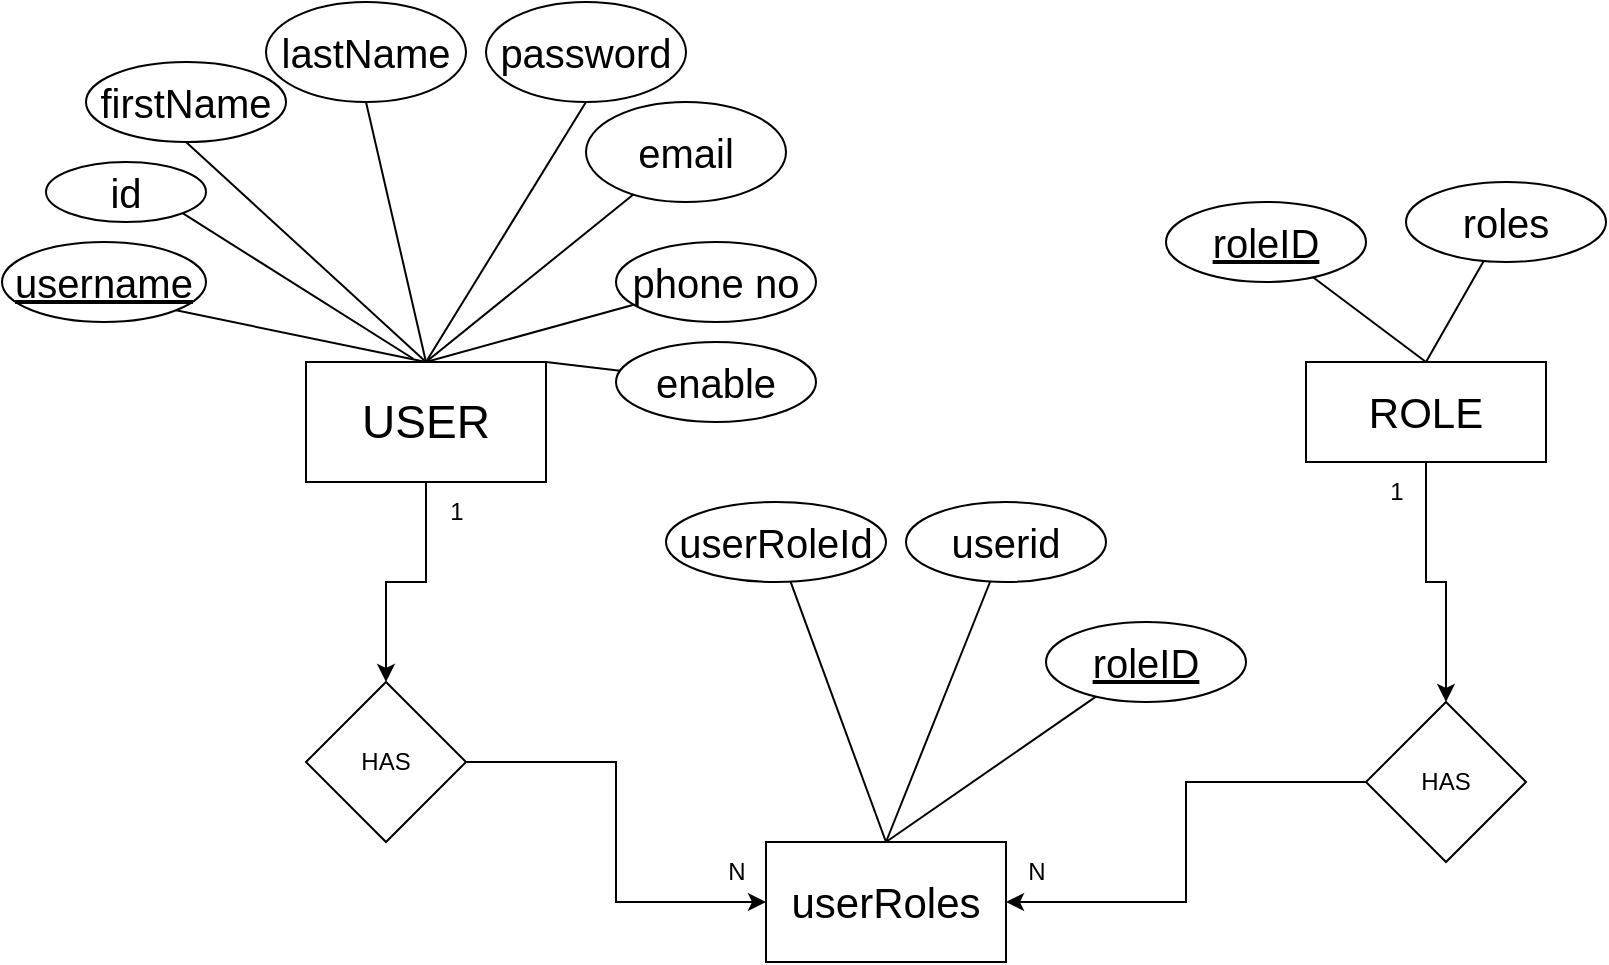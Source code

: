 <mxfile version="22.1.11" type="device">
  <diagram name="Page-1" id="jJFzMC4zHu6kHTRllQfJ">
    <mxGraphModel dx="1042" dy="569" grid="1" gridSize="10" guides="1" tooltips="1" connect="1" arrows="1" fold="1" page="1" pageScale="1" pageWidth="850" pageHeight="1100" background="#FFFFFF" math="0" shadow="0">
      <root>
        <mxCell id="0" />
        <mxCell id="1" parent="0" />
        <mxCell id="njCDBM8VA2MCAohA0fPo-33" style="edgeStyle=orthogonalEdgeStyle;rounded=0;orthogonalLoop=1;jettySize=auto;html=1;exitX=0.5;exitY=1;exitDx=0;exitDy=0;" edge="1" parent="1" source="njCDBM8VA2MCAohA0fPo-1" target="njCDBM8VA2MCAohA0fPo-32">
          <mxGeometry relative="1" as="geometry" />
        </mxCell>
        <mxCell id="njCDBM8VA2MCAohA0fPo-1" value="&lt;font style=&quot;font-size: 23px;&quot;&gt;USER&lt;/font&gt;" style="rounded=0;whiteSpace=wrap;html=1;" vertex="1" parent="1">
          <mxGeometry x="170" y="210" width="120" height="60" as="geometry" />
        </mxCell>
        <mxCell id="njCDBM8VA2MCAohA0fPo-2" value="&lt;font style=&quot;font-size: 20px;&quot;&gt;id&lt;/font&gt;" style="ellipse;whiteSpace=wrap;html=1;" vertex="1" parent="1">
          <mxGeometry x="40" y="110" width="80" height="30" as="geometry" />
        </mxCell>
        <mxCell id="njCDBM8VA2MCAohA0fPo-3" value="" style="endArrow=none;html=1;rounded=0;exitX=1;exitY=1;exitDx=0;exitDy=0;entryX=0.447;entryY=-0.027;entryDx=0;entryDy=0;entryPerimeter=0;" edge="1" parent="1" source="njCDBM8VA2MCAohA0fPo-2" target="njCDBM8VA2MCAohA0fPo-1">
          <mxGeometry width="50" height="50" relative="1" as="geometry">
            <mxPoint x="400" y="310" as="sourcePoint" />
            <mxPoint x="450" y="260" as="targetPoint" />
          </mxGeometry>
        </mxCell>
        <mxCell id="njCDBM8VA2MCAohA0fPo-4" value="" style="endArrow=none;html=1;rounded=0;exitX=0.5;exitY=1;exitDx=0;exitDy=0;entryX=0.5;entryY=0;entryDx=0;entryDy=0;" edge="1" source="njCDBM8VA2MCAohA0fPo-5" parent="1" target="njCDBM8VA2MCAohA0fPo-1">
          <mxGeometry width="50" height="50" relative="1" as="geometry">
            <mxPoint x="530" y="260" as="sourcePoint" />
            <mxPoint x="354" y="158" as="targetPoint" />
          </mxGeometry>
        </mxCell>
        <mxCell id="njCDBM8VA2MCAohA0fPo-5" value="&lt;font style=&quot;font-size: 20px;&quot;&gt;firstName&lt;/font&gt;" style="ellipse;whiteSpace=wrap;html=1;" vertex="1" parent="1">
          <mxGeometry x="60" y="60" width="100" height="40" as="geometry" />
        </mxCell>
        <mxCell id="njCDBM8VA2MCAohA0fPo-7" value="&lt;font style=&quot;font-size: 20px;&quot;&gt;lastName&lt;/font&gt;" style="ellipse;whiteSpace=wrap;html=1;" vertex="1" parent="1">
          <mxGeometry x="150" y="30" width="100" height="50" as="geometry" />
        </mxCell>
        <mxCell id="njCDBM8VA2MCAohA0fPo-8" value="" style="endArrow=none;html=1;rounded=0;exitX=0.5;exitY=1;exitDx=0;exitDy=0;" edge="1" source="njCDBM8VA2MCAohA0fPo-7" parent="1">
          <mxGeometry width="50" height="50" relative="1" as="geometry">
            <mxPoint x="640" y="250" as="sourcePoint" />
            <mxPoint x="230" y="210" as="targetPoint" />
          </mxGeometry>
        </mxCell>
        <mxCell id="njCDBM8VA2MCAohA0fPo-10" value="&lt;font style=&quot;font-size: 20px;&quot;&gt;password&lt;/font&gt;" style="ellipse;whiteSpace=wrap;html=1;" vertex="1" parent="1">
          <mxGeometry x="260" y="30" width="100" height="50" as="geometry" />
        </mxCell>
        <mxCell id="njCDBM8VA2MCAohA0fPo-11" value="" style="endArrow=none;html=1;rounded=0;exitX=0.5;exitY=1;exitDx=0;exitDy=0;entryX=0.5;entryY=0;entryDx=0;entryDy=0;" edge="1" source="njCDBM8VA2MCAohA0fPo-10" parent="1" target="njCDBM8VA2MCAohA0fPo-1">
          <mxGeometry width="50" height="50" relative="1" as="geometry">
            <mxPoint x="750" y="250" as="sourcePoint" />
            <mxPoint x="340" y="210" as="targetPoint" />
          </mxGeometry>
        </mxCell>
        <mxCell id="njCDBM8VA2MCAohA0fPo-12" value="&lt;font style=&quot;font-size: 20px;&quot;&gt;email&lt;/font&gt;" style="ellipse;whiteSpace=wrap;html=1;" vertex="1" parent="1">
          <mxGeometry x="310" y="80" width="100" height="50" as="geometry" />
        </mxCell>
        <mxCell id="njCDBM8VA2MCAohA0fPo-13" value="" style="endArrow=none;html=1;rounded=0;entryX=0.5;entryY=0;entryDx=0;entryDy=0;" edge="1" source="njCDBM8VA2MCAohA0fPo-12" parent="1" target="njCDBM8VA2MCAohA0fPo-1">
          <mxGeometry width="50" height="50" relative="1" as="geometry">
            <mxPoint x="800" y="300" as="sourcePoint" />
            <mxPoint x="280" y="260" as="targetPoint" />
          </mxGeometry>
        </mxCell>
        <mxCell id="njCDBM8VA2MCAohA0fPo-14" value="&lt;font style=&quot;font-size: 20px;&quot;&gt;phone no&lt;/font&gt;" style="ellipse;whiteSpace=wrap;html=1;" vertex="1" parent="1">
          <mxGeometry x="325" y="150" width="100" height="40" as="geometry" />
        </mxCell>
        <mxCell id="njCDBM8VA2MCAohA0fPo-15" value="" style="endArrow=none;html=1;rounded=0;" edge="1" source="njCDBM8VA2MCAohA0fPo-14" parent="1">
          <mxGeometry width="50" height="50" relative="1" as="geometry">
            <mxPoint x="815" y="370" as="sourcePoint" />
            <mxPoint x="230" y="210" as="targetPoint" />
          </mxGeometry>
        </mxCell>
        <mxCell id="njCDBM8VA2MCAohA0fPo-16" value="&lt;font style=&quot;font-size: 20px;&quot;&gt;&lt;u&gt;username&lt;/u&gt;&lt;/font&gt;" style="ellipse;whiteSpace=wrap;html=1;" vertex="1" parent="1">
          <mxGeometry x="18" y="150" width="102" height="40" as="geometry" />
        </mxCell>
        <mxCell id="njCDBM8VA2MCAohA0fPo-17" value="" style="endArrow=none;html=1;rounded=0;exitX=1;exitY=1;exitDx=0;exitDy=0;" edge="1" parent="1" source="njCDBM8VA2MCAohA0fPo-16">
          <mxGeometry width="50" height="50" relative="1" as="geometry">
            <mxPoint x="378" y="350" as="sourcePoint" />
            <mxPoint x="230" y="210" as="targetPoint" />
          </mxGeometry>
        </mxCell>
        <mxCell id="njCDBM8VA2MCAohA0fPo-18" value="&lt;font style=&quot;font-size: 20px;&quot;&gt;enable&lt;/font&gt;" style="ellipse;whiteSpace=wrap;html=1;" vertex="1" parent="1">
          <mxGeometry x="325" y="200" width="100" height="40" as="geometry" />
        </mxCell>
        <mxCell id="njCDBM8VA2MCAohA0fPo-19" value="" style="endArrow=none;html=1;rounded=0;entryX=1;entryY=0;entryDx=0;entryDy=0;" edge="1" source="njCDBM8VA2MCAohA0fPo-18" parent="1" target="njCDBM8VA2MCAohA0fPo-1">
          <mxGeometry width="50" height="50" relative="1" as="geometry">
            <mxPoint x="855" y="420" as="sourcePoint" />
            <mxPoint x="270" y="260" as="targetPoint" />
          </mxGeometry>
        </mxCell>
        <mxCell id="njCDBM8VA2MCAohA0fPo-36" style="edgeStyle=orthogonalEdgeStyle;rounded=0;orthogonalLoop=1;jettySize=auto;html=1;exitX=0.5;exitY=1;exitDx=0;exitDy=0;" edge="1" parent="1" source="njCDBM8VA2MCAohA0fPo-20" target="njCDBM8VA2MCAohA0fPo-35">
          <mxGeometry relative="1" as="geometry" />
        </mxCell>
        <mxCell id="njCDBM8VA2MCAohA0fPo-20" value="&lt;font style=&quot;font-size: 21px;&quot;&gt;ROLE&lt;/font&gt;" style="rounded=0;whiteSpace=wrap;html=1;" vertex="1" parent="1">
          <mxGeometry x="670" y="210" width="120" height="50" as="geometry" />
        </mxCell>
        <mxCell id="njCDBM8VA2MCAohA0fPo-21" value="&lt;font style=&quot;font-size: 20px;&quot;&gt;&lt;u&gt;roleID&lt;/u&gt;&lt;/font&gt;" style="ellipse;whiteSpace=wrap;html=1;" vertex="1" parent="1">
          <mxGeometry x="600" y="130" width="100" height="40" as="geometry" />
        </mxCell>
        <mxCell id="njCDBM8VA2MCAohA0fPo-22" value="" style="endArrow=none;html=1;rounded=0;entryX=0.5;entryY=0;entryDx=0;entryDy=0;" edge="1" source="njCDBM8VA2MCAohA0fPo-21" parent="1" target="njCDBM8VA2MCAohA0fPo-20">
          <mxGeometry width="50" height="50" relative="1" as="geometry">
            <mxPoint x="1225" y="325" as="sourcePoint" />
            <mxPoint x="660" y="115" as="targetPoint" />
          </mxGeometry>
        </mxCell>
        <mxCell id="njCDBM8VA2MCAohA0fPo-23" value="&lt;font style=&quot;font-size: 20px;&quot;&gt;roles&lt;/font&gt;" style="ellipse;whiteSpace=wrap;html=1;" vertex="1" parent="1">
          <mxGeometry x="720" y="120" width="100" height="40" as="geometry" />
        </mxCell>
        <mxCell id="njCDBM8VA2MCAohA0fPo-24" value="" style="endArrow=none;html=1;rounded=0;entryX=0.5;entryY=0;entryDx=0;entryDy=0;" edge="1" source="njCDBM8VA2MCAohA0fPo-23" parent="1" target="njCDBM8VA2MCAohA0fPo-20">
          <mxGeometry width="50" height="50" relative="1" as="geometry">
            <mxPoint x="1345" y="315" as="sourcePoint" />
            <mxPoint x="840" y="240" as="targetPoint" />
          </mxGeometry>
        </mxCell>
        <mxCell id="njCDBM8VA2MCAohA0fPo-25" value="&lt;span style=&quot;font-size: 21px;&quot;&gt;userRoles&lt;/span&gt;" style="rounded=0;whiteSpace=wrap;html=1;" vertex="1" parent="1">
          <mxGeometry x="400" y="450" width="120" height="60" as="geometry" />
        </mxCell>
        <mxCell id="njCDBM8VA2MCAohA0fPo-26" value="" style="endArrow=none;html=1;rounded=0;entryX=0.5;entryY=0;entryDx=0;entryDy=0;" edge="1" source="njCDBM8VA2MCAohA0fPo-29" target="njCDBM8VA2MCAohA0fPo-25" parent="1">
          <mxGeometry width="50" height="50" relative="1" as="geometry">
            <mxPoint x="965" y="525" as="sourcePoint" />
            <mxPoint x="400" y="315" as="targetPoint" />
          </mxGeometry>
        </mxCell>
        <mxCell id="njCDBM8VA2MCAohA0fPo-27" value="&lt;font style=&quot;font-size: 20px;&quot;&gt;userid&lt;/font&gt;" style="ellipse;whiteSpace=wrap;html=1;" vertex="1" parent="1">
          <mxGeometry x="470" y="280" width="100" height="40" as="geometry" />
        </mxCell>
        <mxCell id="njCDBM8VA2MCAohA0fPo-28" value="" style="endArrow=none;html=1;rounded=0;entryX=0.5;entryY=0;entryDx=0;entryDy=0;" edge="1" source="njCDBM8VA2MCAohA0fPo-27" target="njCDBM8VA2MCAohA0fPo-25" parent="1">
          <mxGeometry width="50" height="50" relative="1" as="geometry">
            <mxPoint x="1085" y="515" as="sourcePoint" />
            <mxPoint x="580" y="440" as="targetPoint" />
          </mxGeometry>
        </mxCell>
        <mxCell id="njCDBM8VA2MCAohA0fPo-29" value="&lt;font style=&quot;font-size: 20px;&quot;&gt;&lt;u&gt;roleID&lt;/u&gt;&lt;/font&gt;" style="ellipse;whiteSpace=wrap;html=1;" vertex="1" parent="1">
          <mxGeometry x="540" y="340" width="100" height="40" as="geometry" />
        </mxCell>
        <mxCell id="njCDBM8VA2MCAohA0fPo-30" value="&lt;font style=&quot;font-size: 20px;&quot;&gt;userRoleId&lt;/font&gt;" style="ellipse;whiteSpace=wrap;html=1;" vertex="1" parent="1">
          <mxGeometry x="350" y="280" width="110" height="40" as="geometry" />
        </mxCell>
        <mxCell id="njCDBM8VA2MCAohA0fPo-31" value="" style="endArrow=none;html=1;rounded=0;entryX=0.5;entryY=0;entryDx=0;entryDy=0;" edge="1" source="njCDBM8VA2MCAohA0fPo-30" parent="1" target="njCDBM8VA2MCAohA0fPo-25">
          <mxGeometry width="50" height="50" relative="1" as="geometry">
            <mxPoint x="975" y="515" as="sourcePoint" />
            <mxPoint x="350" y="450" as="targetPoint" />
          </mxGeometry>
        </mxCell>
        <mxCell id="njCDBM8VA2MCAohA0fPo-34" style="edgeStyle=orthogonalEdgeStyle;rounded=0;orthogonalLoop=1;jettySize=auto;html=1;exitX=1;exitY=0.5;exitDx=0;exitDy=0;entryX=0;entryY=0.5;entryDx=0;entryDy=0;" edge="1" parent="1" source="njCDBM8VA2MCAohA0fPo-32" target="njCDBM8VA2MCAohA0fPo-25">
          <mxGeometry relative="1" as="geometry" />
        </mxCell>
        <mxCell id="njCDBM8VA2MCAohA0fPo-32" value="HAS" style="rhombus;whiteSpace=wrap;html=1;" vertex="1" parent="1">
          <mxGeometry x="170" y="370" width="80" height="80" as="geometry" />
        </mxCell>
        <mxCell id="njCDBM8VA2MCAohA0fPo-35" value="HAS" style="rhombus;whiteSpace=wrap;html=1;" vertex="1" parent="1">
          <mxGeometry x="700" y="380" width="80" height="80" as="geometry" />
        </mxCell>
        <mxCell id="njCDBM8VA2MCAohA0fPo-38" value="1" style="text;html=1;align=center;verticalAlign=middle;resizable=0;points=[];autosize=1;strokeColor=none;fillColor=none;" vertex="1" parent="1">
          <mxGeometry x="230" y="270" width="30" height="30" as="geometry" />
        </mxCell>
        <mxCell id="njCDBM8VA2MCAohA0fPo-39" value="N" style="text;html=1;align=center;verticalAlign=middle;resizable=0;points=[];autosize=1;strokeColor=none;fillColor=none;" vertex="1" parent="1">
          <mxGeometry x="370" y="450" width="30" height="30" as="geometry" />
        </mxCell>
        <mxCell id="njCDBM8VA2MCAohA0fPo-41" value="" style="edgeStyle=orthogonalEdgeStyle;rounded=0;orthogonalLoop=1;jettySize=auto;html=1;exitX=0;exitY=0.5;exitDx=0;exitDy=0;entryX=1;entryY=0.5;entryDx=0;entryDy=0;" edge="1" parent="1" source="njCDBM8VA2MCAohA0fPo-35" target="njCDBM8VA2MCAohA0fPo-25">
          <mxGeometry relative="1" as="geometry">
            <mxPoint x="700" y="420" as="sourcePoint" />
            <mxPoint x="520" y="480" as="targetPoint" />
          </mxGeometry>
        </mxCell>
        <mxCell id="njCDBM8VA2MCAohA0fPo-40" value="N" style="text;html=1;align=center;verticalAlign=middle;resizable=0;points=[];autosize=1;strokeColor=none;fillColor=none;" vertex="1" parent="1">
          <mxGeometry x="520" y="450" width="30" height="30" as="geometry" />
        </mxCell>
        <mxCell id="njCDBM8VA2MCAohA0fPo-42" value="1" style="text;html=1;align=center;verticalAlign=middle;resizable=0;points=[];autosize=1;strokeColor=none;fillColor=none;" vertex="1" parent="1">
          <mxGeometry x="700" y="260" width="30" height="30" as="geometry" />
        </mxCell>
      </root>
    </mxGraphModel>
  </diagram>
</mxfile>
